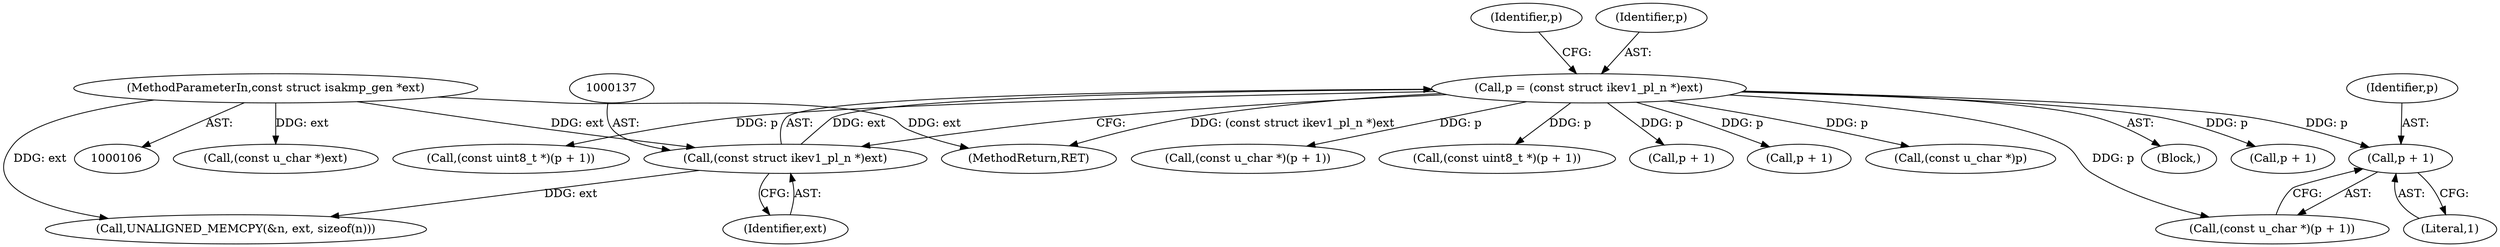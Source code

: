 digraph "0_tcpdump_396e94ff55a80d554b1fe46bf107db1e91008d6c@pointer" {
"1000392" [label="(Call,p + 1)"];
"1000134" [label="(Call,p = (const struct ikev1_pl_n *)ext)"];
"1000136" [label="(Call,(const struct ikev1_pl_n *)ext)"];
"1000109" [label="(MethodParameterIn,const struct isakmp_gen *ext)"];
"1000116" [label="(Block,)"];
"1000255" [label="(Call,p + 1)"];
"1000529" [label="(Call,(const u_char *)ext)"];
"1000378" [label="(Call,(const uint8_t *)(p + 1))"];
"1000141" [label="(Identifier,p)"];
"1000134" [label="(Call,p = (const struct ikev1_pl_n *)ext)"];
"1000390" [label="(Call,(const u_char *)(p + 1))"];
"1000264" [label="(Call,(const u_char *)(p + 1))"];
"1000253" [label="(Call,(const uint8_t *)(p + 1))"];
"1000380" [label="(Call,p + 1)"];
"1000142" [label="(Call,UNALIGNED_MEMCPY(&n, ext, sizeof(n)))"];
"1000266" [label="(Call,p + 1)"];
"1000138" [label="(Identifier,ext)"];
"1000392" [label="(Call,p + 1)"];
"1000135" [label="(Identifier,p)"];
"1000109" [label="(MethodParameterIn,const struct isakmp_gen *ext)"];
"1000543" [label="(MethodReturn,RET)"];
"1000401" [label="(Call,(const u_char *)p)"];
"1000394" [label="(Literal,1)"];
"1000393" [label="(Identifier,p)"];
"1000136" [label="(Call,(const struct ikev1_pl_n *)ext)"];
"1000392" -> "1000390"  [label="AST: "];
"1000392" -> "1000394"  [label="CFG: "];
"1000393" -> "1000392"  [label="AST: "];
"1000394" -> "1000392"  [label="AST: "];
"1000390" -> "1000392"  [label="CFG: "];
"1000134" -> "1000392"  [label="DDG: p"];
"1000134" -> "1000116"  [label="AST: "];
"1000134" -> "1000136"  [label="CFG: "];
"1000135" -> "1000134"  [label="AST: "];
"1000136" -> "1000134"  [label="AST: "];
"1000141" -> "1000134"  [label="CFG: "];
"1000134" -> "1000543"  [label="DDG: (const struct ikev1_pl_n *)ext"];
"1000136" -> "1000134"  [label="DDG: ext"];
"1000134" -> "1000253"  [label="DDG: p"];
"1000134" -> "1000255"  [label="DDG: p"];
"1000134" -> "1000264"  [label="DDG: p"];
"1000134" -> "1000266"  [label="DDG: p"];
"1000134" -> "1000378"  [label="DDG: p"];
"1000134" -> "1000380"  [label="DDG: p"];
"1000134" -> "1000390"  [label="DDG: p"];
"1000134" -> "1000401"  [label="DDG: p"];
"1000136" -> "1000138"  [label="CFG: "];
"1000137" -> "1000136"  [label="AST: "];
"1000138" -> "1000136"  [label="AST: "];
"1000109" -> "1000136"  [label="DDG: ext"];
"1000136" -> "1000142"  [label="DDG: ext"];
"1000109" -> "1000106"  [label="AST: "];
"1000109" -> "1000543"  [label="DDG: ext"];
"1000109" -> "1000142"  [label="DDG: ext"];
"1000109" -> "1000529"  [label="DDG: ext"];
}
